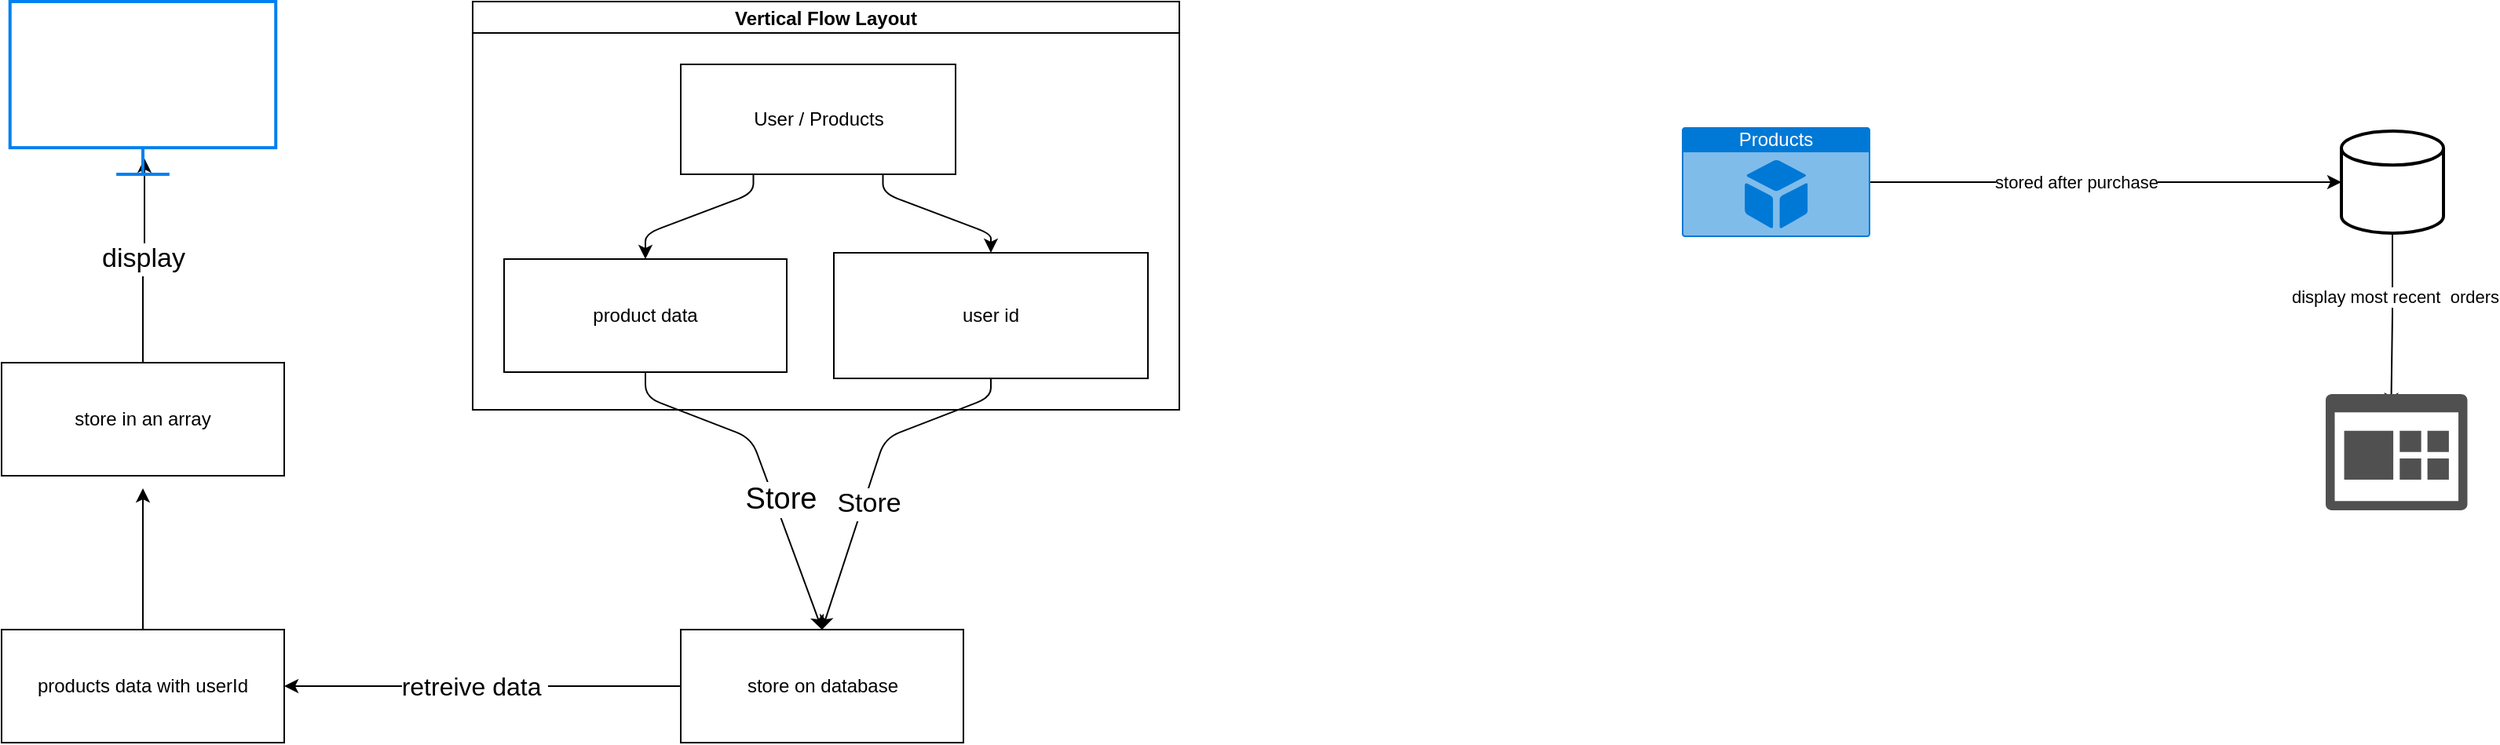 <mxfile version="21.2.8" type="device">
  <diagram name="Page-1" id="-huef07_yEiH96Ht4RWT">
    <mxGraphModel dx="989" dy="521" grid="1" gridSize="10" guides="1" tooltips="1" connect="1" arrows="1" fold="1" page="1" pageScale="1" pageWidth="6000" pageHeight="6000" math="0" shadow="0">
      <root>
        <mxCell id="0" />
        <mxCell id="1" parent="0" />
        <mxCell id="FJ56Mtfeylfau0ke3cTp-13" value="Vertical Flow Layout" style="swimlane;startSize=20;horizontal=1;childLayout=flowLayout;flowOrientation=north;resizable=0;interRankCellSpacing=50;containerType=tree;fontSize=12;" parent="1" vertex="1">
          <mxGeometry x="610" y="90" width="450" height="260" as="geometry" />
        </mxCell>
        <mxCell id="FJ56Mtfeylfau0ke3cTp-14" value="User / Products" style="whiteSpace=wrap;html=1;" parent="FJ56Mtfeylfau0ke3cTp-13" vertex="1">
          <mxGeometry x="132.5" y="40" width="175" height="70" as="geometry" />
        </mxCell>
        <mxCell id="FJ56Mtfeylfau0ke3cTp-15" value="product data" style="whiteSpace=wrap;html=1;" parent="FJ56Mtfeylfau0ke3cTp-13" vertex="1">
          <mxGeometry x="20" y="164" width="180" height="72" as="geometry" />
        </mxCell>
        <mxCell id="FJ56Mtfeylfau0ke3cTp-16" value="" style="html=1;rounded=1;curved=0;sourcePerimeterSpacing=0;targetPerimeterSpacing=0;startSize=6;endSize=6;noEdgeStyle=1;orthogonal=1;" parent="FJ56Mtfeylfau0ke3cTp-13" source="FJ56Mtfeylfau0ke3cTp-14" target="FJ56Mtfeylfau0ke3cTp-15" edge="1">
          <mxGeometry relative="1" as="geometry">
            <Array as="points">
              <mxPoint x="178.75" y="122" />
              <mxPoint x="110" y="148" />
            </Array>
          </mxGeometry>
        </mxCell>
        <mxCell id="FJ56Mtfeylfau0ke3cTp-17" value="user id" style="whiteSpace=wrap;html=1;" parent="FJ56Mtfeylfau0ke3cTp-13" vertex="1">
          <mxGeometry x="230" y="160" width="200" height="80" as="geometry" />
        </mxCell>
        <mxCell id="FJ56Mtfeylfau0ke3cTp-18" value="" style="html=1;rounded=1;curved=0;sourcePerimeterSpacing=0;targetPerimeterSpacing=0;startSize=6;endSize=6;noEdgeStyle=1;orthogonal=1;" parent="FJ56Mtfeylfau0ke3cTp-13" source="FJ56Mtfeylfau0ke3cTp-14" target="FJ56Mtfeylfau0ke3cTp-17" edge="1">
          <mxGeometry relative="1" as="geometry">
            <Array as="points">
              <mxPoint x="261.25" y="122" />
              <mxPoint x="330" y="148" />
            </Array>
          </mxGeometry>
        </mxCell>
        <mxCell id="FJ56Mtfeylfau0ke3cTp-25" style="edgeStyle=orthogonalEdgeStyle;rounded=0;orthogonalLoop=1;jettySize=auto;html=1;entryX=1;entryY=0.5;entryDx=0;entryDy=0;" parent="1" source="FJ56Mtfeylfau0ke3cTp-19" target="FJ56Mtfeylfau0ke3cTp-24" edge="1">
          <mxGeometry relative="1" as="geometry" />
        </mxCell>
        <mxCell id="FJ56Mtfeylfau0ke3cTp-26" value="&lt;font style=&quot;font-size: 16px;&quot;&gt;retreive data&amp;nbsp;&lt;/font&gt;" style="edgeLabel;html=1;align=center;verticalAlign=middle;resizable=0;points=[];" parent="FJ56Mtfeylfau0ke3cTp-25" vertex="1" connectable="0">
          <mxGeometry x="0.236" y="5" relative="1" as="geometry">
            <mxPoint x="24" y="-5" as="offset" />
          </mxGeometry>
        </mxCell>
        <mxCell id="FJ56Mtfeylfau0ke3cTp-19" value="store on database" style="whiteSpace=wrap;html=1;" parent="1" vertex="1">
          <mxGeometry x="742.5" y="490" width="180" height="72" as="geometry" />
        </mxCell>
        <mxCell id="FJ56Mtfeylfau0ke3cTp-20" value="" style="html=1;rounded=1;curved=0;sourcePerimeterSpacing=0;targetPerimeterSpacing=0;startSize=6;endSize=6;noEdgeStyle=1;orthogonal=1;entryX=0.5;entryY=0;entryDx=0;entryDy=0;" parent="1" source="FJ56Mtfeylfau0ke3cTp-15" target="FJ56Mtfeylfau0ke3cTp-19" edge="1">
          <mxGeometry relative="1" as="geometry">
            <Array as="points">
              <mxPoint x="720" y="342" />
              <mxPoint x="787.5" y="368" />
            </Array>
          </mxGeometry>
        </mxCell>
        <mxCell id="FJ56Mtfeylfau0ke3cTp-23" value="&lt;font style=&quot;font-size: 19px;&quot;&gt;Store&lt;/font&gt;" style="edgeLabel;html=1;align=center;verticalAlign=middle;resizable=0;points=[];" parent="FJ56Mtfeylfau0ke3cTp-20" vertex="1" connectable="0">
          <mxGeometry x="0.211" y="5" relative="1" as="geometry">
            <mxPoint x="-2" as="offset" />
          </mxGeometry>
        </mxCell>
        <mxCell id="FJ56Mtfeylfau0ke3cTp-21" value="" style="html=1;rounded=1;curved=0;sourcePerimeterSpacing=0;targetPerimeterSpacing=0;startSize=6;endSize=6;noEdgeStyle=1;orthogonal=1;entryX=0.5;entryY=0;entryDx=0;entryDy=0;" parent="1" source="FJ56Mtfeylfau0ke3cTp-17" target="FJ56Mtfeylfau0ke3cTp-19" edge="1">
          <mxGeometry relative="1" as="geometry">
            <Array as="points">
              <mxPoint x="940" y="342" />
              <mxPoint x="872.5" y="368" />
            </Array>
          </mxGeometry>
        </mxCell>
        <mxCell id="FJ56Mtfeylfau0ke3cTp-22" value="&lt;font style=&quot;font-size: 17px;&quot;&gt;Store&lt;/font&gt;" style="edgeLabel;html=1;align=center;verticalAlign=middle;resizable=0;points=[];" parent="FJ56Mtfeylfau0ke3cTp-21" vertex="1" connectable="0">
          <mxGeometry x="0.234" y="4" relative="1" as="geometry">
            <mxPoint y="-4" as="offset" />
          </mxGeometry>
        </mxCell>
        <mxCell id="FJ56Mtfeylfau0ke3cTp-28" style="edgeStyle=orthogonalEdgeStyle;rounded=0;orthogonalLoop=1;jettySize=auto;html=1;" parent="1" source="FJ56Mtfeylfau0ke3cTp-24" edge="1">
          <mxGeometry relative="1" as="geometry">
            <mxPoint x="400" y="400" as="targetPoint" />
          </mxGeometry>
        </mxCell>
        <mxCell id="FJ56Mtfeylfau0ke3cTp-24" value="products data with userId" style="whiteSpace=wrap;html=1;" parent="1" vertex="1">
          <mxGeometry x="310" y="490" width="180" height="72" as="geometry" />
        </mxCell>
        <mxCell id="FJ56Mtfeylfau0ke3cTp-30" style="edgeStyle=orthogonalEdgeStyle;rounded=0;orthogonalLoop=1;jettySize=auto;html=1;entryX=0.506;entryY=0.909;entryDx=0;entryDy=0;entryPerimeter=0;" parent="1" source="FJ56Mtfeylfau0ke3cTp-27" target="FJ56Mtfeylfau0ke3cTp-29" edge="1">
          <mxGeometry relative="1" as="geometry" />
        </mxCell>
        <mxCell id="FJ56Mtfeylfau0ke3cTp-31" value="&lt;font style=&quot;font-size: 17px;&quot;&gt;display&lt;/font&gt;" style="edgeLabel;html=1;align=center;verticalAlign=middle;resizable=0;points=[];" parent="FJ56Mtfeylfau0ke3cTp-30" vertex="1" connectable="0">
          <mxGeometry x="-0.282" relative="1" as="geometry">
            <mxPoint y="-19" as="offset" />
          </mxGeometry>
        </mxCell>
        <mxCell id="FJ56Mtfeylfau0ke3cTp-27" value="store in an array" style="whiteSpace=wrap;html=1;" parent="1" vertex="1">
          <mxGeometry x="310" y="320" width="180" height="72" as="geometry" />
        </mxCell>
        <mxCell id="FJ56Mtfeylfau0ke3cTp-29" value="" style="html=1;verticalLabelPosition=bottom;align=center;labelBackgroundColor=#ffffff;verticalAlign=top;strokeWidth=2;strokeColor=#0080F0;shadow=0;dashed=0;shape=mxgraph.ios7.icons.monitor;" parent="1" vertex="1">
          <mxGeometry x="315.38" y="90" width="169.23" height="110" as="geometry" />
        </mxCell>
        <mxCell id="T7fbBU3JnU_o1J6l_MFk-3" style="edgeStyle=orthogonalEdgeStyle;rounded=0;orthogonalLoop=1;jettySize=auto;html=1;entryX=0;entryY=0.5;entryDx=0;entryDy=0;entryPerimeter=0;" edge="1" parent="1" source="T7fbBU3JnU_o1J6l_MFk-1" target="T7fbBU3JnU_o1J6l_MFk-2">
          <mxGeometry relative="1" as="geometry" />
        </mxCell>
        <mxCell id="T7fbBU3JnU_o1J6l_MFk-4" value="stored after purchase" style="edgeLabel;html=1;align=center;verticalAlign=middle;resizable=0;points=[];" vertex="1" connectable="0" parent="T7fbBU3JnU_o1J6l_MFk-3">
          <mxGeometry x="-0.127" relative="1" as="geometry">
            <mxPoint as="offset" />
          </mxGeometry>
        </mxCell>
        <mxCell id="T7fbBU3JnU_o1J6l_MFk-1" value="Products" style="html=1;whiteSpace=wrap;strokeColor=none;fillColor=#0079D6;labelPosition=center;verticalLabelPosition=middle;verticalAlign=top;align=center;fontSize=12;outlineConnect=0;spacingTop=-6;fontColor=#FFFFFF;sketch=0;shape=mxgraph.sitemap.products;" vertex="1" parent="1">
          <mxGeometry x="1380" y="170" width="120" height="70" as="geometry" />
        </mxCell>
        <mxCell id="T7fbBU3JnU_o1J6l_MFk-6" style="edgeStyle=orthogonalEdgeStyle;rounded=0;orthogonalLoop=1;jettySize=auto;html=1;entryX=0.462;entryY=0.112;entryDx=0;entryDy=0;entryPerimeter=0;" edge="1" parent="1" source="T7fbBU3JnU_o1J6l_MFk-2" target="T7fbBU3JnU_o1J6l_MFk-5">
          <mxGeometry relative="1" as="geometry" />
        </mxCell>
        <mxCell id="T7fbBU3JnU_o1J6l_MFk-7" value="display most recent&amp;nbsp; orders" style="edgeLabel;html=1;align=center;verticalAlign=middle;resizable=0;points=[];" vertex="1" connectable="0" parent="T7fbBU3JnU_o1J6l_MFk-6">
          <mxGeometry x="-0.278" y="1" relative="1" as="geometry">
            <mxPoint as="offset" />
          </mxGeometry>
        </mxCell>
        <mxCell id="T7fbBU3JnU_o1J6l_MFk-2" value="" style="strokeWidth=2;html=1;shape=mxgraph.flowchart.database;whiteSpace=wrap;" vertex="1" parent="1">
          <mxGeometry x="1800" y="172.5" width="65" height="65" as="geometry" />
        </mxCell>
        <mxCell id="T7fbBU3JnU_o1J6l_MFk-5" value="" style="sketch=0;pointerEvents=1;shadow=0;dashed=0;html=1;strokeColor=none;labelPosition=center;verticalLabelPosition=bottom;verticalAlign=top;align=center;fillColor=#505050;shape=mxgraph.mscae.oms.dashboard" vertex="1" parent="1">
          <mxGeometry x="1790" y="340" width="90.24" height="74" as="geometry" />
        </mxCell>
      </root>
    </mxGraphModel>
  </diagram>
</mxfile>
